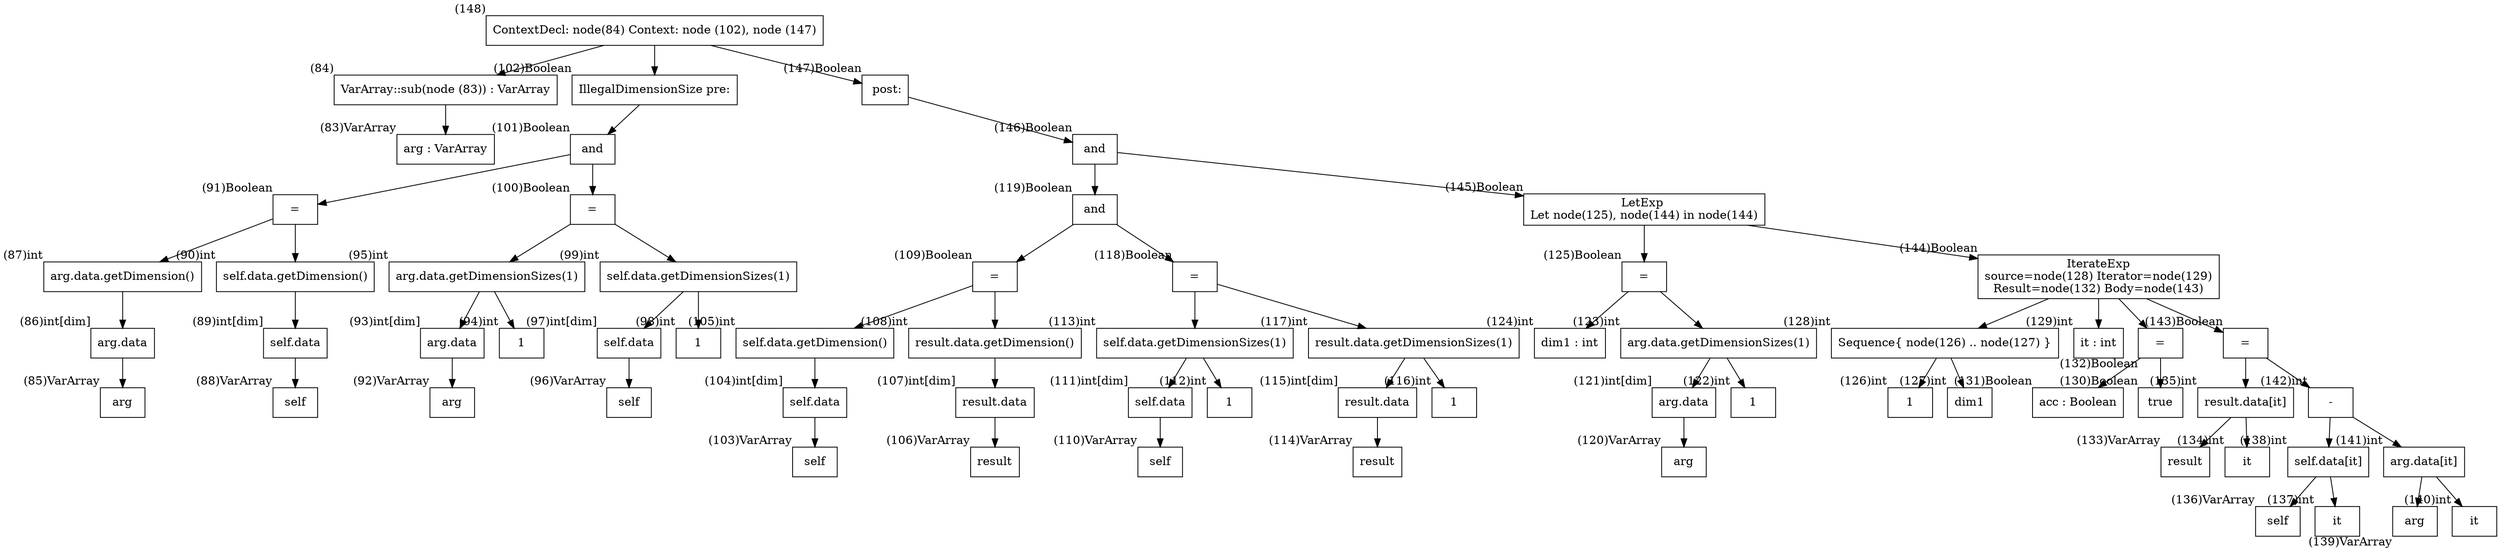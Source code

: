 digraph AST {
  node [shape=box];
  n148 [label="ContextDecl: node(84) Context: node (102), node (147)", xlabel="(148)"];
  n148 -> n84;
  n148 -> n102;
  n148 -> n147;
  n84 [label="VarArray::sub(node (83)) : VarArray", xlabel="(84)"];
  n84 -> n83;
  n102 [label="IllegalDimensionSize pre:", xlabel="(102)Boolean"];
  n102 -> n101;
  n147 [label=" post:", xlabel="(147)Boolean"];
  n147 -> n146;
  n83 [label="arg : VarArray", xlabel="(83)VarArray"];
  n101 [label="and", xlabel="(101)Boolean"];
  n101 -> n91;
  n101 -> n100;
  n146 [label="and", xlabel="(146)Boolean"];
  n146 -> n119;
  n146 -> n145;
  n91 [label="=", xlabel="(91)Boolean"];
  n91 -> n87;
  n91 -> n90;
  n100 [label="=", xlabel="(100)Boolean"];
  n100 -> n95;
  n100 -> n99;
  n119 [label="and", xlabel="(119)Boolean"];
  n119 -> n109;
  n119 -> n118;
  n145 [label="LetExp 
Let node(125), node(144) in node(144)", xlabel="(145)Boolean"];
  n145 -> n125;
  n145 -> n144;
  n87 [label="arg.data.getDimension()", xlabel="(87)int"];
  n87 -> n86;
  n90 [label="self.data.getDimension()", xlabel="(90)int"];
  n90 -> n89;
  n95 [label="arg.data.getDimensionSizes(1)", xlabel="(95)int"];
  n95 -> n93;
  n95 -> n94;
  n99 [label="self.data.getDimensionSizes(1)", xlabel="(99)int"];
  n99 -> n97;
  n99 -> n98;
  n109 [label="=", xlabel="(109)Boolean"];
  n109 -> n105;
  n109 -> n108;
  n118 [label="=", xlabel="(118)Boolean"];
  n118 -> n113;
  n118 -> n117;
  n125 [label="=", xlabel="(125)Boolean"];
  n125 -> n124;
  n125 -> n123;
  n144 [label="IterateExp
source=node(128) Iterator=node(129)
Result=node(132) Body=node(143)", xlabel="(144)Boolean"];
  n144 -> n128;
  n144 -> n129;
  n144 -> n132;
  n144 -> n143;
  n86 [label="arg.data", xlabel="(86)int[dim]"];
  n86 -> n85;
  n89 [label="self.data", xlabel="(89)int[dim]"];
  n89 -> n88;
  n93 [label="arg.data", xlabel="(93)int[dim]"];
  n93 -> n92;
  n94 [label="1", xlabel="(94)int"];
  n97 [label="self.data", xlabel="(97)int[dim]"];
  n97 -> n96;
  n98 [label="1", xlabel="(98)int"];
  n105 [label="self.data.getDimension()", xlabel="(105)int"];
  n105 -> n104;
  n108 [label="result.data.getDimension()", xlabel="(108)int"];
  n108 -> n107;
  n113 [label="self.data.getDimensionSizes(1)", xlabel="(113)int"];
  n113 -> n111;
  n113 -> n112;
  n117 [label="result.data.getDimensionSizes(1)", xlabel="(117)int"];
  n117 -> n115;
  n117 -> n116;
  n124 [label="dim1 : int", xlabel="(124)int"];
  n123 [label="arg.data.getDimensionSizes(1)", xlabel="(123)int"];
  n123 -> n121;
  n123 -> n122;
  n128 [label="Sequence{ node(126) .. node(127) }", xlabel="(128)int"];
  n128 -> n126;
  n128 -> n127;
  n129 [label="it : int", xlabel="(129)int"];
  n132 [label="=", xlabel="(132)Boolean"];
  n132 -> n131;
  n132 -> n130;
  n143 [label="=", xlabel="(143)Boolean"];
  n143 -> n135;
  n143 -> n142;
  n85 [label="arg", xlabel="(85)VarArray"];
  n88 [label="self", xlabel="(88)VarArray"];
  n92 [label="arg", xlabel="(92)VarArray"];
  n96 [label="self", xlabel="(96)VarArray"];
  n104 [label="self.data", xlabel="(104)int[dim]"];
  n104 -> n103;
  n107 [label="result.data", xlabel="(107)int[dim]"];
  n107 -> n106;
  n111 [label="self.data", xlabel="(111)int[dim]"];
  n111 -> n110;
  n112 [label="1", xlabel="(112)int"];
  n115 [label="result.data", xlabel="(115)int[dim]"];
  n115 -> n114;
  n116 [label="1", xlabel="(116)int"];
  n121 [label="arg.data", xlabel="(121)int[dim]"];
  n121 -> n120;
  n122 [label="1", xlabel="(122)int"];
  n126 [label="1", xlabel="(126)int"];
  n127 [label="dim1", xlabel="(127)int"];
  n131 [label="acc : Boolean", xlabel="(131)Boolean"];
  n130 [label="true", xlabel="(130)Boolean"];
  n135 [label="result.data[it]", xlabel="(135)int"];
  n135 -> n133;
  n135 -> n134;
  n142 [label="-", xlabel="(142)int"];
  n142 -> n138;
  n142 -> n141;
  n103 [label="self", xlabel="(103)VarArray"];
  n106 [label="result", xlabel="(106)VarArray"];
  n110 [label="self", xlabel="(110)VarArray"];
  n114 [label="result", xlabel="(114)VarArray"];
  n120 [label="arg", xlabel="(120)VarArray"];
  n133 [label="result", xlabel="(133)VarArray"];
  n134 [label="it", xlabel="(134)int"];
  n138 [label="self.data[it]", xlabel="(138)int"];
  n138 -> n136;
  n138 -> n137;
  n141 [label="arg.data[it]", xlabel="(141)int"];
  n141 -> n139;
  n141 -> n140;
  n136 [label="self", xlabel="(136)VarArray"];
  n137 [label="it", xlabel="(137)int"];
  n139 [label="arg", xlabel="(139)VarArray"];
  n140 [label="it", xlabel="(140)int"];
}
